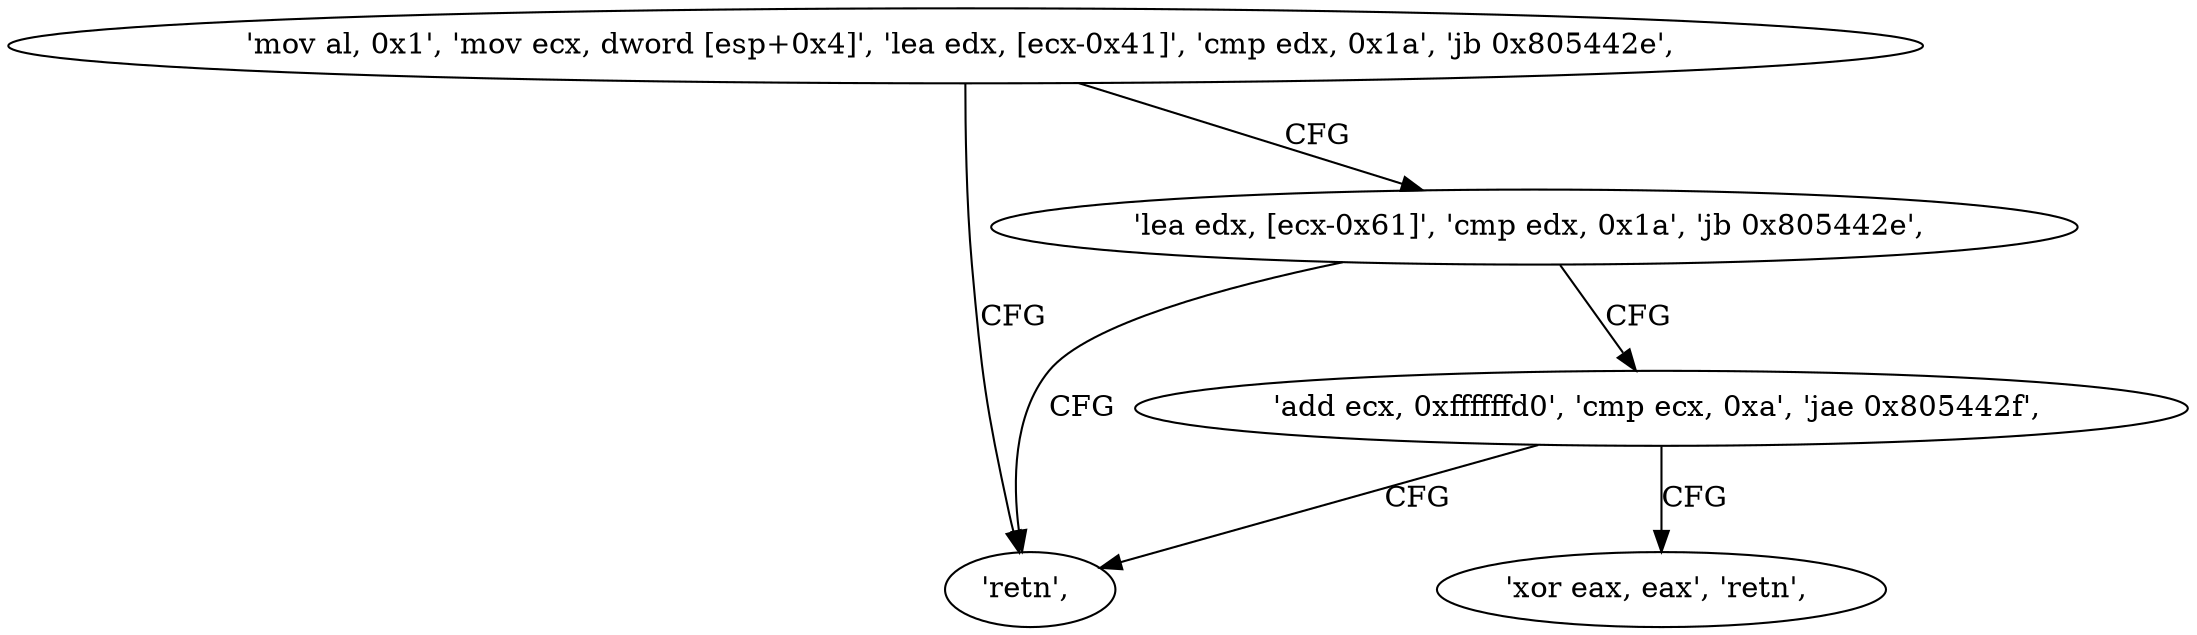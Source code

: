 digraph "func" {
"134562832" [label = "'mov al, 0x1', 'mov ecx, dword [esp+0x4]', 'lea edx, [ecx-0x41]', 'cmp edx, 0x1a', 'jb 0x805442e', " ]
"134562862" [label = "'retn', " ]
"134562846" [label = "'lea edx, [ecx-0x61]', 'cmp edx, 0x1a', 'jb 0x805442e', " ]
"134562854" [label = "'add ecx, 0xffffffd0', 'cmp ecx, 0xa', 'jae 0x805442f', " ]
"134562863" [label = "'xor eax, eax', 'retn', " ]
"134562832" -> "134562862" [ label = "CFG" ]
"134562832" -> "134562846" [ label = "CFG" ]
"134562846" -> "134562862" [ label = "CFG" ]
"134562846" -> "134562854" [ label = "CFG" ]
"134562854" -> "134562863" [ label = "CFG" ]
"134562854" -> "134562862" [ label = "CFG" ]
}
